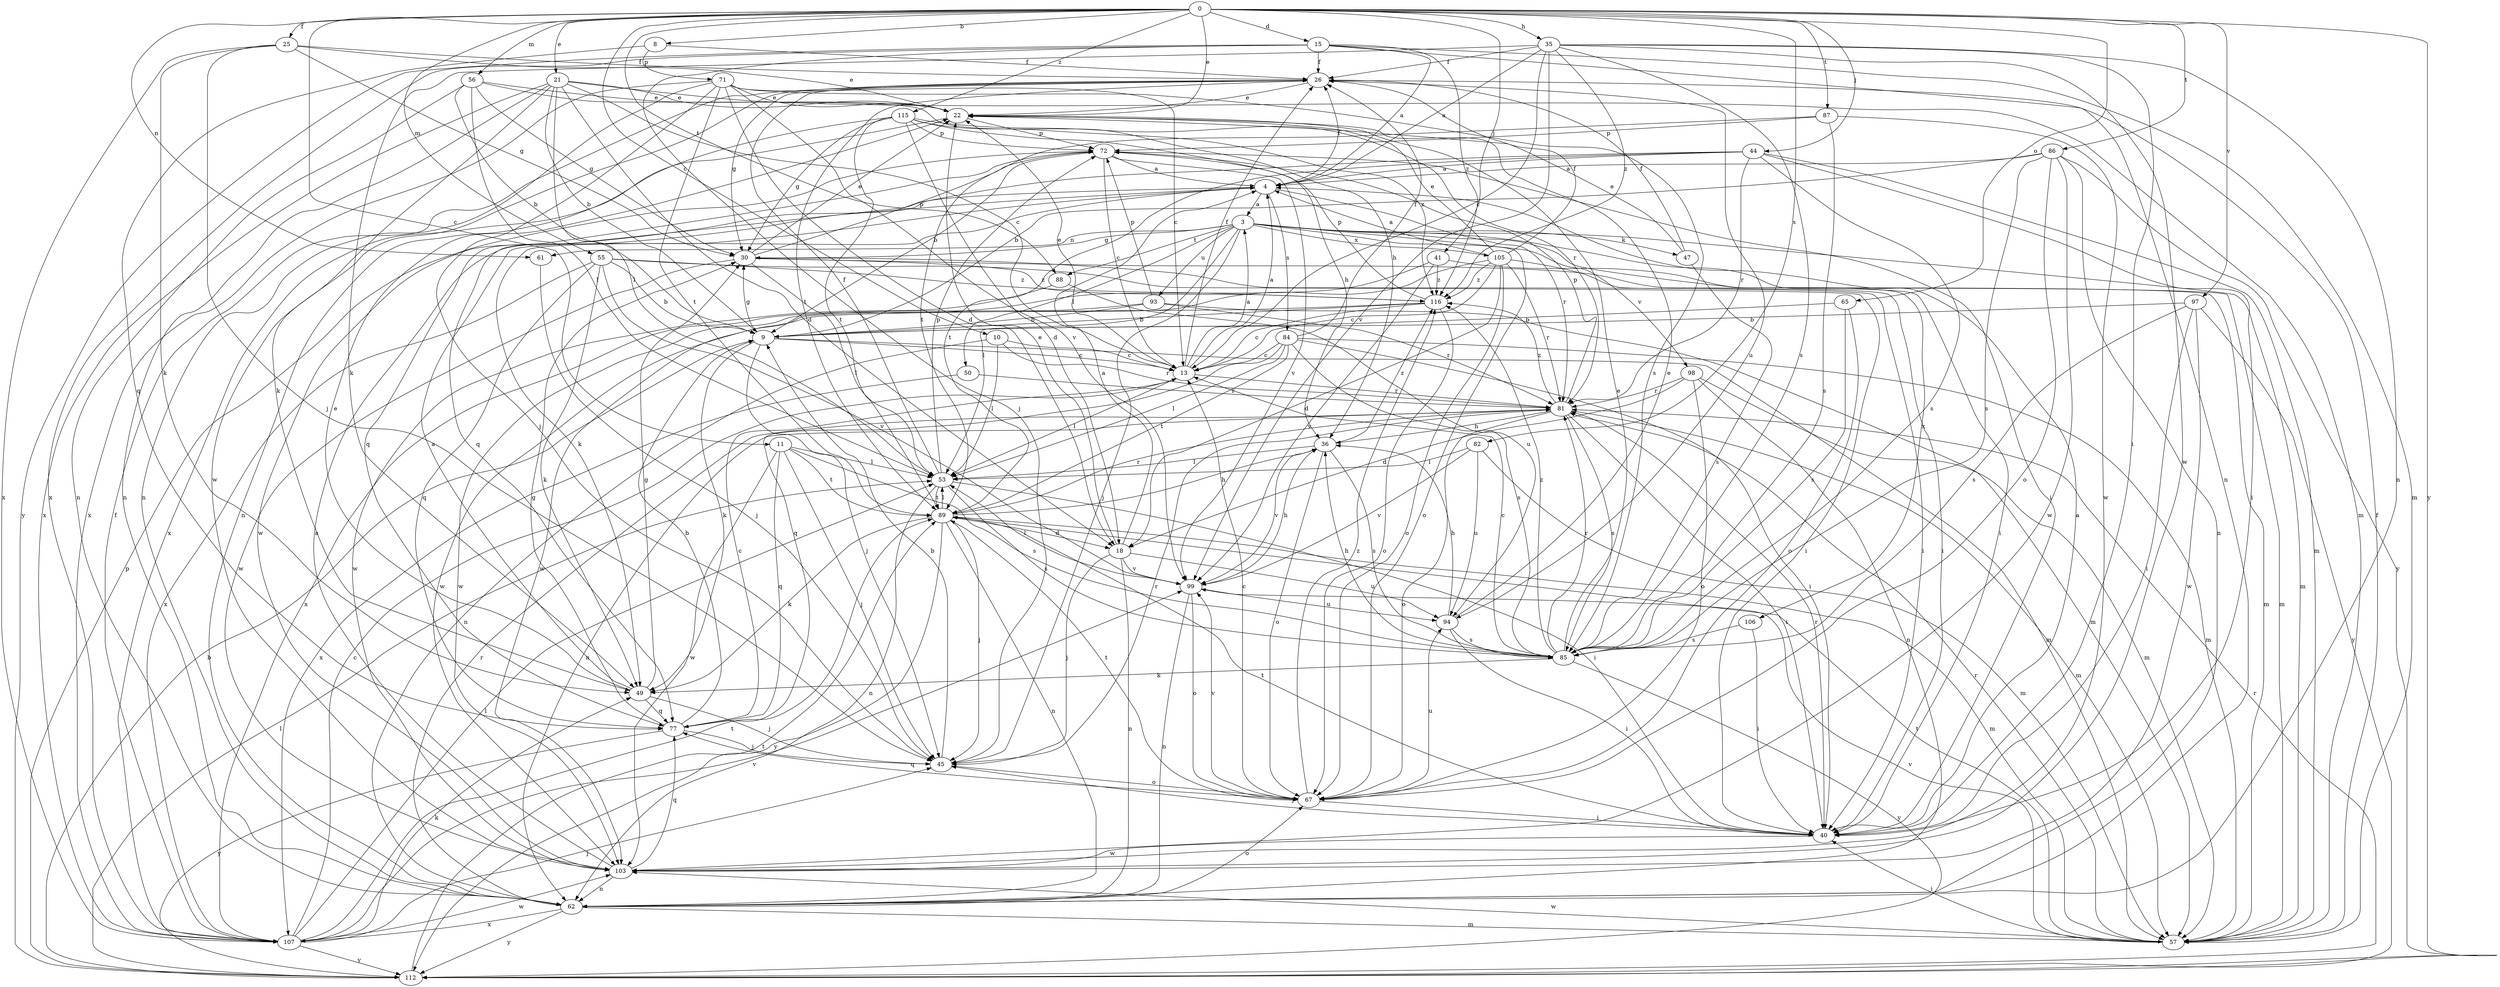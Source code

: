strict digraph  {
0;
3;
4;
8;
9;
10;
11;
13;
15;
18;
21;
22;
25;
26;
30;
35;
36;
40;
41;
44;
45;
47;
49;
50;
53;
55;
56;
57;
61;
62;
65;
67;
71;
72;
77;
81;
82;
84;
85;
86;
87;
88;
89;
93;
94;
97;
98;
99;
103;
105;
106;
107;
112;
115;
116;
0 -> 8  [label=b];
0 -> 10  [label=c];
0 -> 11  [label=c];
0 -> 15  [label=d];
0 -> 21  [label=e];
0 -> 22  [label=e];
0 -> 25  [label=f];
0 -> 35  [label=h];
0 -> 41  [label=j];
0 -> 44  [label=j];
0 -> 55  [label=m];
0 -> 56  [label=m];
0 -> 61  [label=n];
0 -> 65  [label=o];
0 -> 82  [label=s];
0 -> 86  [label=t];
0 -> 87  [label=t];
0 -> 88  [label=t];
0 -> 97  [label=v];
0 -> 112  [label=y];
0 -> 115  [label=z];
3 -> 30  [label=g];
3 -> 40  [label=i];
3 -> 45  [label=j];
3 -> 47  [label=k];
3 -> 50  [label=l];
3 -> 53  [label=l];
3 -> 57  [label=m];
3 -> 61  [label=n];
3 -> 67  [label=o];
3 -> 88  [label=t];
3 -> 93  [label=u];
3 -> 98  [label=v];
3 -> 105  [label=x];
3 -> 106  [label=x];
4 -> 3  [label=a];
4 -> 26  [label=f];
4 -> 49  [label=k];
4 -> 81  [label=r];
4 -> 84  [label=s];
4 -> 103  [label=w];
8 -> 26  [label=f];
8 -> 71  [label=p];
8 -> 77  [label=q];
9 -> 13  [label=c];
9 -> 30  [label=g];
9 -> 45  [label=j];
9 -> 49  [label=k];
9 -> 57  [label=m];
10 -> 13  [label=c];
10 -> 53  [label=l];
10 -> 62  [label=n];
10 -> 81  [label=r];
11 -> 45  [label=j];
11 -> 53  [label=l];
11 -> 77  [label=q];
11 -> 85  [label=s];
11 -> 89  [label=t];
11 -> 103  [label=w];
13 -> 3  [label=a];
13 -> 4  [label=a];
13 -> 22  [label=e];
13 -> 26  [label=f];
13 -> 53  [label=l];
13 -> 81  [label=r];
15 -> 4  [label=a];
15 -> 26  [label=f];
15 -> 45  [label=j];
15 -> 57  [label=m];
15 -> 62  [label=n];
15 -> 107  [label=x];
15 -> 112  [label=y];
15 -> 116  [label=z];
18 -> 4  [label=a];
18 -> 22  [label=e];
18 -> 45  [label=j];
18 -> 62  [label=n];
18 -> 94  [label=u];
18 -> 99  [label=v];
21 -> 9  [label=b];
21 -> 13  [label=c];
21 -> 18  [label=d];
21 -> 22  [label=e];
21 -> 49  [label=k];
21 -> 53  [label=l];
21 -> 57  [label=m];
21 -> 62  [label=n];
21 -> 107  [label=x];
22 -> 72  [label=p];
22 -> 107  [label=x];
25 -> 22  [label=e];
25 -> 26  [label=f];
25 -> 30  [label=g];
25 -> 45  [label=j];
25 -> 49  [label=k];
25 -> 107  [label=x];
26 -> 22  [label=e];
26 -> 30  [label=g];
26 -> 89  [label=t];
26 -> 94  [label=u];
26 -> 103  [label=w];
30 -> 22  [label=e];
30 -> 40  [label=i];
30 -> 53  [label=l];
30 -> 57  [label=m];
30 -> 72  [label=p];
30 -> 103  [label=w];
30 -> 116  [label=z];
35 -> 4  [label=a];
35 -> 13  [label=c];
35 -> 26  [label=f];
35 -> 40  [label=i];
35 -> 49  [label=k];
35 -> 62  [label=n];
35 -> 85  [label=s];
35 -> 99  [label=v];
35 -> 103  [label=w];
35 -> 116  [label=z];
36 -> 53  [label=l];
36 -> 67  [label=o];
36 -> 85  [label=s];
36 -> 99  [label=v];
36 -> 116  [label=z];
40 -> 4  [label=a];
40 -> 45  [label=j];
40 -> 81  [label=r];
40 -> 89  [label=t];
40 -> 103  [label=w];
41 -> 57  [label=m];
41 -> 99  [label=v];
41 -> 107  [label=x];
41 -> 116  [label=z];
44 -> 4  [label=a];
44 -> 40  [label=i];
44 -> 57  [label=m];
44 -> 77  [label=q];
44 -> 81  [label=r];
44 -> 85  [label=s];
44 -> 89  [label=t];
45 -> 9  [label=b];
45 -> 67  [label=o];
45 -> 81  [label=r];
47 -> 22  [label=e];
47 -> 26  [label=f];
47 -> 85  [label=s];
49 -> 4  [label=a];
49 -> 22  [label=e];
49 -> 30  [label=g];
49 -> 45  [label=j];
49 -> 77  [label=q];
50 -> 81  [label=r];
50 -> 107  [label=x];
53 -> 26  [label=f];
53 -> 40  [label=i];
53 -> 62  [label=n];
53 -> 72  [label=p];
53 -> 85  [label=s];
53 -> 89  [label=t];
55 -> 9  [label=b];
55 -> 40  [label=i];
55 -> 49  [label=k];
55 -> 77  [label=q];
55 -> 99  [label=v];
55 -> 107  [label=x];
55 -> 116  [label=z];
56 -> 9  [label=b];
56 -> 22  [label=e];
56 -> 30  [label=g];
56 -> 36  [label=h];
56 -> 53  [label=l];
56 -> 62  [label=n];
57 -> 26  [label=f];
57 -> 40  [label=i];
57 -> 81  [label=r];
57 -> 89  [label=t];
57 -> 99  [label=v];
57 -> 103  [label=w];
61 -> 45  [label=j];
62 -> 57  [label=m];
62 -> 67  [label=o];
62 -> 81  [label=r];
62 -> 107  [label=x];
62 -> 112  [label=y];
65 -> 9  [label=b];
65 -> 67  [label=o];
65 -> 85  [label=s];
67 -> 13  [label=c];
67 -> 40  [label=i];
67 -> 77  [label=q];
67 -> 89  [label=t];
67 -> 94  [label=u];
67 -> 99  [label=v];
67 -> 116  [label=z];
71 -> 13  [label=c];
71 -> 18  [label=d];
71 -> 22  [label=e];
71 -> 45  [label=j];
71 -> 62  [label=n];
71 -> 85  [label=s];
71 -> 89  [label=t];
71 -> 99  [label=v];
71 -> 107  [label=x];
72 -> 4  [label=a];
72 -> 9  [label=b];
72 -> 13  [label=c];
72 -> 40  [label=i];
72 -> 77  [label=q];
72 -> 99  [label=v];
77 -> 9  [label=b];
77 -> 13  [label=c];
77 -> 30  [label=g];
77 -> 45  [label=j];
77 -> 112  [label=y];
81 -> 36  [label=h];
81 -> 40  [label=i];
81 -> 57  [label=m];
81 -> 62  [label=n];
81 -> 67  [label=o];
81 -> 72  [label=p];
81 -> 85  [label=s];
81 -> 116  [label=z];
82 -> 53  [label=l];
82 -> 57  [label=m];
82 -> 94  [label=u];
82 -> 99  [label=v];
84 -> 13  [label=c];
84 -> 26  [label=f];
84 -> 40  [label=i];
84 -> 53  [label=l];
84 -> 57  [label=m];
84 -> 77  [label=q];
84 -> 85  [label=s];
84 -> 89  [label=t];
85 -> 13  [label=c];
85 -> 22  [label=e];
85 -> 36  [label=h];
85 -> 49  [label=k];
85 -> 81  [label=r];
85 -> 112  [label=y];
85 -> 116  [label=z];
86 -> 4  [label=a];
86 -> 9  [label=b];
86 -> 62  [label=n];
86 -> 67  [label=o];
86 -> 85  [label=s];
86 -> 103  [label=w];
86 -> 112  [label=y];
87 -> 72  [label=p];
87 -> 85  [label=s];
87 -> 89  [label=t];
87 -> 103  [label=w];
88 -> 94  [label=u];
88 -> 103  [label=w];
89 -> 18  [label=d];
89 -> 36  [label=h];
89 -> 45  [label=j];
89 -> 49  [label=k];
89 -> 53  [label=l];
89 -> 57  [label=m];
89 -> 62  [label=n];
89 -> 81  [label=r];
89 -> 112  [label=y];
93 -> 9  [label=b];
93 -> 57  [label=m];
93 -> 72  [label=p];
93 -> 81  [label=r];
93 -> 103  [label=w];
94 -> 22  [label=e];
94 -> 36  [label=h];
94 -> 40  [label=i];
94 -> 85  [label=s];
97 -> 9  [label=b];
97 -> 40  [label=i];
97 -> 85  [label=s];
97 -> 103  [label=w];
97 -> 112  [label=y];
98 -> 18  [label=d];
98 -> 57  [label=m];
98 -> 62  [label=n];
98 -> 67  [label=o];
98 -> 81  [label=r];
99 -> 36  [label=h];
99 -> 53  [label=l];
99 -> 62  [label=n];
99 -> 67  [label=o];
99 -> 94  [label=u];
103 -> 4  [label=a];
103 -> 62  [label=n];
103 -> 77  [label=q];
105 -> 4  [label=a];
105 -> 13  [label=c];
105 -> 18  [label=d];
105 -> 22  [label=e];
105 -> 26  [label=f];
105 -> 40  [label=i];
105 -> 67  [label=o];
105 -> 81  [label=r];
105 -> 103  [label=w];
105 -> 116  [label=z];
106 -> 40  [label=i];
106 -> 85  [label=s];
107 -> 13  [label=c];
107 -> 26  [label=f];
107 -> 45  [label=j];
107 -> 49  [label=k];
107 -> 53  [label=l];
107 -> 89  [label=t];
107 -> 99  [label=v];
107 -> 103  [label=w];
107 -> 112  [label=y];
112 -> 9  [label=b];
112 -> 53  [label=l];
112 -> 72  [label=p];
112 -> 81  [label=r];
112 -> 89  [label=t];
115 -> 18  [label=d];
115 -> 30  [label=g];
115 -> 36  [label=h];
115 -> 62  [label=n];
115 -> 72  [label=p];
115 -> 81  [label=r];
115 -> 89  [label=t];
115 -> 116  [label=z];
116 -> 9  [label=b];
116 -> 13  [label=c];
116 -> 67  [label=o];
116 -> 72  [label=p];
116 -> 103  [label=w];
}
